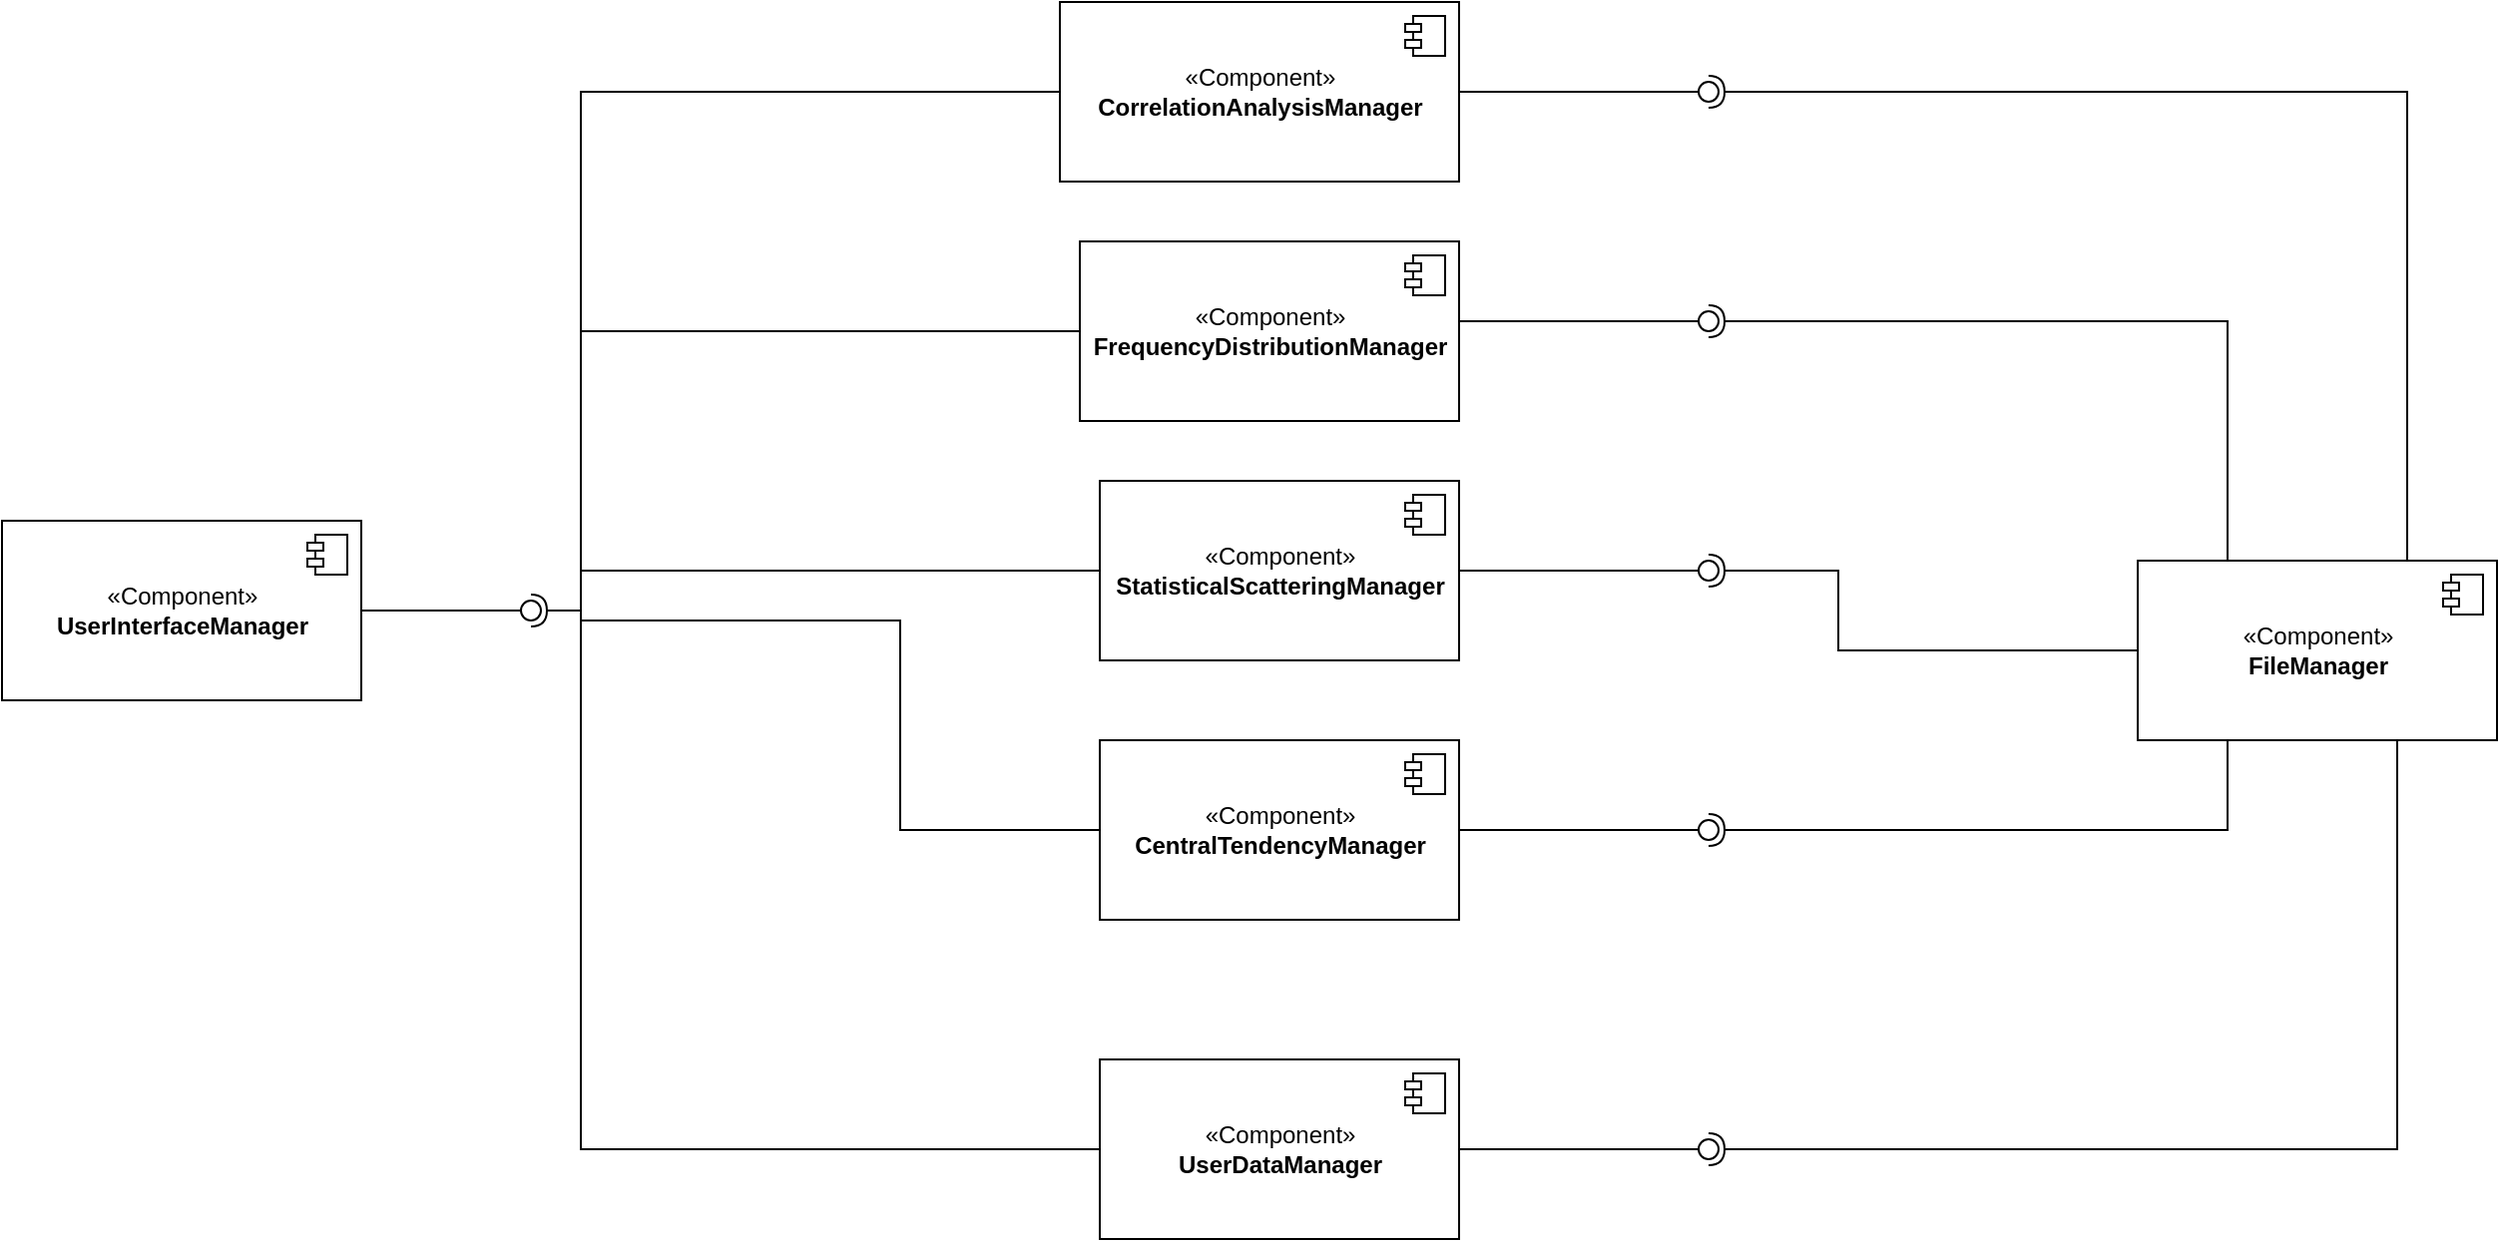 <mxfile version="17.1.3"><diagram id="R2lEEEUBdFMjLlhIrx00" name="Page-1"><mxGraphModel dx="2903" dy="905" grid="1" gridSize="10" guides="1" tooltips="1" connect="1" arrows="1" fold="1" page="1" pageScale="1" pageWidth="850" pageHeight="1100" math="0" shadow="0" extFonts="Permanent Marker^https://fonts.googleapis.com/css?family=Permanent+Marker"><root><mxCell id="0"/><mxCell id="1" parent="0"/><mxCell id="8v95rpSzyXRPC7f67aX1-18" value="«Component»&lt;br&gt;&lt;b&gt;FileManager&lt;/b&gt;" style="html=1;dropTarget=0;" vertex="1" parent="1"><mxGeometry x="-420" y="670" width="180" height="90" as="geometry"/></mxCell><mxCell id="8v95rpSzyXRPC7f67aX1-19" value="" style="shape=module;jettyWidth=8;jettyHeight=4;" vertex="1" parent="8v95rpSzyXRPC7f67aX1-18"><mxGeometry x="1" width="20" height="20" relative="1" as="geometry"><mxPoint x="-27" y="7" as="offset"/></mxGeometry></mxCell><mxCell id="8v95rpSzyXRPC7f67aX1-20" value="«Component»&lt;br&gt;&lt;b&gt;UserDataManager&lt;/b&gt;" style="html=1;dropTarget=0;" vertex="1" parent="1"><mxGeometry x="-940" y="920" width="180" height="90" as="geometry"/></mxCell><mxCell id="8v95rpSzyXRPC7f67aX1-21" value="" style="shape=module;jettyWidth=8;jettyHeight=4;" vertex="1" parent="8v95rpSzyXRPC7f67aX1-20"><mxGeometry x="1" width="20" height="20" relative="1" as="geometry"><mxPoint x="-27" y="7" as="offset"/></mxGeometry></mxCell><mxCell id="8v95rpSzyXRPC7f67aX1-22" value="«Component»&lt;br&gt;&lt;b&gt;CentralTendencyManager&lt;/b&gt;" style="html=1;dropTarget=0;" vertex="1" parent="1"><mxGeometry x="-940" y="760" width="180" height="90" as="geometry"/></mxCell><mxCell id="8v95rpSzyXRPC7f67aX1-23" value="" style="shape=module;jettyWidth=8;jettyHeight=4;" vertex="1" parent="8v95rpSzyXRPC7f67aX1-22"><mxGeometry x="1" width="20" height="20" relative="1" as="geometry"><mxPoint x="-27" y="7" as="offset"/></mxGeometry></mxCell><mxCell id="8v95rpSzyXRPC7f67aX1-24" value="«Component»&lt;br&gt;&lt;div&gt;&lt;b&gt;StatisticalScatteringManager&lt;/b&gt;&lt;/div&gt;" style="html=1;dropTarget=0;" vertex="1" parent="1"><mxGeometry x="-940" y="630" width="180" height="90" as="geometry"/></mxCell><mxCell id="8v95rpSzyXRPC7f67aX1-25" value="" style="shape=module;jettyWidth=8;jettyHeight=4;" vertex="1" parent="8v95rpSzyXRPC7f67aX1-24"><mxGeometry x="1" width="20" height="20" relative="1" as="geometry"><mxPoint x="-27" y="7" as="offset"/></mxGeometry></mxCell><mxCell id="8v95rpSzyXRPC7f67aX1-26" value="«Component»&lt;br&gt;&lt;b&gt;FrequencyDistributionManager&lt;/b&gt;" style="html=1;dropTarget=0;" vertex="1" parent="1"><mxGeometry x="-950" y="510" width="190" height="90" as="geometry"/></mxCell><mxCell id="8v95rpSzyXRPC7f67aX1-27" value="" style="shape=module;jettyWidth=8;jettyHeight=4;" vertex="1" parent="8v95rpSzyXRPC7f67aX1-26"><mxGeometry x="1" width="20" height="20" relative="1" as="geometry"><mxPoint x="-27" y="7" as="offset"/></mxGeometry></mxCell><mxCell id="8v95rpSzyXRPC7f67aX1-28" value="«Component»&lt;br&gt;&lt;b&gt;CorrelationAnalysisManager&lt;/b&gt;" style="html=1;dropTarget=0;" vertex="1" parent="1"><mxGeometry x="-960" y="390" width="200" height="90" as="geometry"/></mxCell><mxCell id="8v95rpSzyXRPC7f67aX1-29" value="" style="shape=module;jettyWidth=8;jettyHeight=4;" vertex="1" parent="8v95rpSzyXRPC7f67aX1-28"><mxGeometry x="1" width="20" height="20" relative="1" as="geometry"><mxPoint x="-27" y="7" as="offset"/></mxGeometry></mxCell><mxCell id="8v95rpSzyXRPC7f67aX1-30" value="«Component»&lt;br&gt;&lt;b&gt;UserInterfaceManager&lt;/b&gt;" style="html=1;dropTarget=0;" vertex="1" parent="1"><mxGeometry x="-1490" y="650" width="180" height="90" as="geometry"/></mxCell><mxCell id="8v95rpSzyXRPC7f67aX1-31" value="" style="shape=module;jettyWidth=8;jettyHeight=4;" vertex="1" parent="8v95rpSzyXRPC7f67aX1-30"><mxGeometry x="1" width="20" height="20" relative="1" as="geometry"><mxPoint x="-27" y="7" as="offset"/></mxGeometry></mxCell><mxCell id="8v95rpSzyXRPC7f67aX1-75" value="" style="rounded=0;orthogonalLoop=1;jettySize=auto;html=1;endArrow=none;endFill=0;sketch=0;sourcePerimeterSpacing=0;targetPerimeterSpacing=0;exitX=1;exitY=0.5;exitDx=0;exitDy=0;" edge="1" target="8v95rpSzyXRPC7f67aX1-77" parent="1" source="8v95rpSzyXRPC7f67aX1-28"><mxGeometry relative="1" as="geometry"><mxPoint x="-690" y="445" as="sourcePoint"/></mxGeometry></mxCell><mxCell id="8v95rpSzyXRPC7f67aX1-76" value="" style="rounded=0;orthogonalLoop=1;jettySize=auto;html=1;endArrow=halfCircle;endFill=0;entryX=0.5;entryY=0.5;endSize=6;strokeWidth=1;sketch=0;exitX=0.75;exitY=0;exitDx=0;exitDy=0;" edge="1" target="8v95rpSzyXRPC7f67aX1-77" parent="1" source="8v95rpSzyXRPC7f67aX1-18"><mxGeometry relative="1" as="geometry"><mxPoint x="-650" y="445" as="sourcePoint"/><Array as="points"><mxPoint x="-285" y="435"/><mxPoint x="-620" y="435"/></Array></mxGeometry></mxCell><mxCell id="8v95rpSzyXRPC7f67aX1-77" value="" style="ellipse;whiteSpace=wrap;html=1;align=center;aspect=fixed;resizable=0;points=[];outlineConnect=0;sketch=0;" vertex="1" parent="1"><mxGeometry x="-640" y="430" width="10" height="10" as="geometry"/></mxCell><mxCell id="8v95rpSzyXRPC7f67aX1-78" value="" style="rounded=0;orthogonalLoop=1;jettySize=auto;html=1;endArrow=none;endFill=0;sketch=0;sourcePerimeterSpacing=0;targetPerimeterSpacing=0;" edge="1" target="8v95rpSzyXRPC7f67aX1-80" parent="1"><mxGeometry relative="1" as="geometry"><mxPoint x="-760" y="550" as="sourcePoint"/></mxGeometry></mxCell><mxCell id="8v95rpSzyXRPC7f67aX1-79" value="" style="rounded=0;orthogonalLoop=1;jettySize=auto;html=1;endArrow=halfCircle;endFill=0;entryX=0.5;entryY=0.5;endSize=6;strokeWidth=1;sketch=0;exitX=0.25;exitY=0;exitDx=0;exitDy=0;" edge="1" target="8v95rpSzyXRPC7f67aX1-80" parent="1" source="8v95rpSzyXRPC7f67aX1-18"><mxGeometry relative="1" as="geometry"><mxPoint x="-675" y="550" as="sourcePoint"/><Array as="points"><mxPoint x="-375" y="550"/></Array></mxGeometry></mxCell><mxCell id="8v95rpSzyXRPC7f67aX1-80" value="" style="ellipse;whiteSpace=wrap;html=1;align=center;aspect=fixed;resizable=0;points=[];outlineConnect=0;sketch=0;" vertex="1" parent="1"><mxGeometry x="-640" y="545" width="10" height="10" as="geometry"/></mxCell><mxCell id="8v95rpSzyXRPC7f67aX1-81" value="" style="rounded=0;orthogonalLoop=1;jettySize=auto;html=1;endArrow=none;endFill=0;sketch=0;sourcePerimeterSpacing=0;targetPerimeterSpacing=0;exitX=1;exitY=0.5;exitDx=0;exitDy=0;" edge="1" target="8v95rpSzyXRPC7f67aX1-83" parent="1" source="8v95rpSzyXRPC7f67aX1-24"><mxGeometry relative="1" as="geometry"><mxPoint x="-730" y="685" as="sourcePoint"/></mxGeometry></mxCell><mxCell id="8v95rpSzyXRPC7f67aX1-82" value="" style="rounded=0;orthogonalLoop=1;jettySize=auto;html=1;endArrow=halfCircle;endFill=0;entryX=0.5;entryY=0.5;endSize=6;strokeWidth=1;sketch=0;exitX=0;exitY=0.5;exitDx=0;exitDy=0;" edge="1" target="8v95rpSzyXRPC7f67aX1-83" parent="1" source="8v95rpSzyXRPC7f67aX1-18"><mxGeometry relative="1" as="geometry"><mxPoint x="-690" y="685" as="sourcePoint"/><Array as="points"><mxPoint x="-570" y="715"/><mxPoint x="-570" y="675"/></Array></mxGeometry></mxCell><mxCell id="8v95rpSzyXRPC7f67aX1-83" value="" style="ellipse;whiteSpace=wrap;html=1;align=center;aspect=fixed;resizable=0;points=[];outlineConnect=0;sketch=0;" vertex="1" parent="1"><mxGeometry x="-640" y="670" width="10" height="10" as="geometry"/></mxCell><mxCell id="8v95rpSzyXRPC7f67aX1-84" value="" style="rounded=0;orthogonalLoop=1;jettySize=auto;html=1;endArrow=none;endFill=0;sketch=0;sourcePerimeterSpacing=0;targetPerimeterSpacing=0;exitX=1;exitY=0.5;exitDx=0;exitDy=0;" edge="1" target="8v95rpSzyXRPC7f67aX1-86" parent="1" source="8v95rpSzyXRPC7f67aX1-22"><mxGeometry relative="1" as="geometry"><mxPoint x="-715" y="815" as="sourcePoint"/></mxGeometry></mxCell><mxCell id="8v95rpSzyXRPC7f67aX1-85" value="" style="rounded=0;orthogonalLoop=1;jettySize=auto;html=1;endArrow=halfCircle;endFill=0;entryX=0.5;entryY=0.5;endSize=6;strokeWidth=1;sketch=0;exitX=0.25;exitY=1;exitDx=0;exitDy=0;" edge="1" target="8v95rpSzyXRPC7f67aX1-86" parent="1" source="8v95rpSzyXRPC7f67aX1-18"><mxGeometry relative="1" as="geometry"><mxPoint x="-675" y="815" as="sourcePoint"/><Array as="points"><mxPoint x="-375" y="805"/><mxPoint x="-380" y="805"/></Array></mxGeometry></mxCell><mxCell id="8v95rpSzyXRPC7f67aX1-86" value="" style="ellipse;whiteSpace=wrap;html=1;align=center;aspect=fixed;resizable=0;points=[];outlineConnect=0;sketch=0;" vertex="1" parent="1"><mxGeometry x="-640" y="800" width="10" height="10" as="geometry"/></mxCell><mxCell id="8v95rpSzyXRPC7f67aX1-87" value="" style="rounded=0;orthogonalLoop=1;jettySize=auto;html=1;endArrow=none;endFill=0;sketch=0;sourcePerimeterSpacing=0;targetPerimeterSpacing=0;exitX=1;exitY=0.5;exitDx=0;exitDy=0;" edge="1" target="8v95rpSzyXRPC7f67aX1-89" parent="1" source="8v95rpSzyXRPC7f67aX1-20"><mxGeometry relative="1" as="geometry"><mxPoint x="-730" y="965" as="sourcePoint"/></mxGeometry></mxCell><mxCell id="8v95rpSzyXRPC7f67aX1-88" value="" style="rounded=0;orthogonalLoop=1;jettySize=auto;html=1;endArrow=halfCircle;endFill=0;entryX=0.5;entryY=0.5;endSize=6;strokeWidth=1;sketch=0;" edge="1" target="8v95rpSzyXRPC7f67aX1-89" parent="1"><mxGeometry relative="1" as="geometry"><mxPoint x="-290" y="760" as="sourcePoint"/><Array as="points"><mxPoint x="-290" y="965"/></Array></mxGeometry></mxCell><mxCell id="8v95rpSzyXRPC7f67aX1-89" value="" style="ellipse;whiteSpace=wrap;html=1;align=center;aspect=fixed;resizable=0;points=[];outlineConnect=0;sketch=0;" vertex="1" parent="1"><mxGeometry x="-640" y="960" width="10" height="10" as="geometry"/></mxCell><mxCell id="8v95rpSzyXRPC7f67aX1-92" value="" style="rounded=0;orthogonalLoop=1;jettySize=auto;html=1;endArrow=none;endFill=0;sketch=0;sourcePerimeterSpacing=0;targetPerimeterSpacing=0;" edge="1" target="8v95rpSzyXRPC7f67aX1-94" parent="1" source="8v95rpSzyXRPC7f67aX1-30"><mxGeometry relative="1" as="geometry"><mxPoint x="-1245" y="695" as="sourcePoint"/></mxGeometry></mxCell><mxCell id="8v95rpSzyXRPC7f67aX1-93" value="" style="rounded=0;orthogonalLoop=1;jettySize=auto;html=1;endArrow=halfCircle;endFill=0;entryX=0.5;entryY=0.5;endSize=6;strokeWidth=1;sketch=0;" edge="1" target="8v95rpSzyXRPC7f67aX1-94" parent="1"><mxGeometry relative="1" as="geometry"><mxPoint x="-1200" y="695" as="sourcePoint"/></mxGeometry></mxCell><mxCell id="8v95rpSzyXRPC7f67aX1-94" value="" style="ellipse;whiteSpace=wrap;html=1;align=center;aspect=fixed;resizable=0;points=[];outlineConnect=0;sketch=0;" vertex="1" parent="1"><mxGeometry x="-1230" y="690" width="10" height="10" as="geometry"/></mxCell><mxCell id="8v95rpSzyXRPC7f67aX1-99" value="" style="endArrow=none;html=1;rounded=0;entryX=0;entryY=0.5;entryDx=0;entryDy=0;" edge="1" parent="1" target="8v95rpSzyXRPC7f67aX1-20"><mxGeometry width="50" height="50" relative="1" as="geometry"><mxPoint x="-1200" y="700" as="sourcePoint"/><mxPoint x="-1190" y="730" as="targetPoint"/><Array as="points"><mxPoint x="-1200" y="965"/></Array></mxGeometry></mxCell><mxCell id="8v95rpSzyXRPC7f67aX1-100" value="" style="endArrow=none;html=1;rounded=0;entryX=0;entryY=0.5;entryDx=0;entryDy=0;" edge="1" parent="1" target="8v95rpSzyXRPC7f67aX1-22"><mxGeometry width="50" height="50" relative="1" as="geometry"><mxPoint x="-1200" y="700" as="sourcePoint"/><mxPoint x="-1060" y="860" as="targetPoint"/><Array as="points"><mxPoint x="-1040" y="700"/><mxPoint x="-1040" y="805"/></Array></mxGeometry></mxCell><mxCell id="8v95rpSzyXRPC7f67aX1-101" value="" style="endArrow=none;html=1;rounded=0;entryX=0;entryY=0.5;entryDx=0;entryDy=0;" edge="1" parent="1" target="8v95rpSzyXRPC7f67aX1-24"><mxGeometry width="50" height="50" relative="1" as="geometry"><mxPoint x="-1200" y="700" as="sourcePoint"/><mxPoint x="-1060" y="820" as="targetPoint"/><Array as="points"><mxPoint x="-1200" y="675"/></Array></mxGeometry></mxCell><mxCell id="8v95rpSzyXRPC7f67aX1-102" value="" style="endArrow=none;html=1;rounded=0;entryX=0;entryY=0.5;entryDx=0;entryDy=0;" edge="1" parent="1" target="8v95rpSzyXRPC7f67aX1-28"><mxGeometry width="50" height="50" relative="1" as="geometry"><mxPoint x="-1200" y="680" as="sourcePoint"/><mxPoint x="-1040" y="420" as="targetPoint"/><Array as="points"><mxPoint x="-1200" y="435"/></Array></mxGeometry></mxCell><mxCell id="8v95rpSzyXRPC7f67aX1-104" value="" style="endArrow=none;html=1;rounded=0;entryX=0;entryY=0.5;entryDx=0;entryDy=0;" edge="1" parent="1" target="8v95rpSzyXRPC7f67aX1-26"><mxGeometry width="50" height="50" relative="1" as="geometry"><mxPoint x="-1200" y="555" as="sourcePoint"/><mxPoint x="-1050" y="530" as="targetPoint"/></mxGeometry></mxCell></root></mxGraphModel></diagram></mxfile>